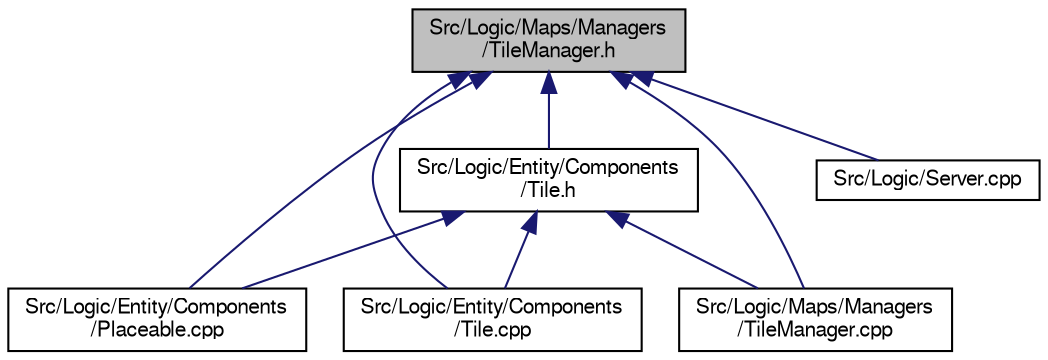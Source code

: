 digraph "Src/Logic/Maps/Managers/TileManager.h"
{
  edge [fontname="FreeSans",fontsize="10",labelfontname="FreeSans",labelfontsize="10"];
  node [fontname="FreeSans",fontsize="10",shape=record];
  Node1 [label="Src/Logic/Maps/Managers\l/TileManager.h",height=0.2,width=0.4,color="black", fillcolor="grey75", style="filled", fontcolor="black"];
  Node1 -> Node2 [dir="back",color="midnightblue",fontsize="10",style="solid",fontname="FreeSans"];
  Node2 [label="Src/Logic/Entity/Components\l/Placeable.cpp",height=0.2,width=0.4,color="black", fillcolor="white", style="filled",URL="$_placeable_8cpp_source.html"];
  Node1 -> Node3 [dir="back",color="midnightblue",fontsize="10",style="solid",fontname="FreeSans"];
  Node3 [label="Src/Logic/Entity/Components\l/Tile.h",height=0.2,width=0.4,color="black", fillcolor="white", style="filled",URL="$_tile_8h_source.html"];
  Node3 -> Node2 [dir="back",color="midnightblue",fontsize="10",style="solid",fontname="FreeSans"];
  Node3 -> Node4 [dir="back",color="midnightblue",fontsize="10",style="solid",fontname="FreeSans"];
  Node4 [label="Src/Logic/Entity/Components\l/Tile.cpp",height=0.2,width=0.4,color="black", fillcolor="white", style="filled",URL="$_tile_8cpp_source.html"];
  Node3 -> Node5 [dir="back",color="midnightblue",fontsize="10",style="solid",fontname="FreeSans"];
  Node5 [label="Src/Logic/Maps/Managers\l/TileManager.cpp",height=0.2,width=0.4,color="black", fillcolor="white", style="filled",URL="$_tile_manager_8cpp.html",tooltip="THIS IS A TEMPLATE OF AN EMPTY SINGLETON MANAGER, CONTAINING ONLY THE MANAGER INSTANCE AND ALL REQUIR..."];
  Node1 -> Node4 [dir="back",color="midnightblue",fontsize="10",style="solid",fontname="FreeSans"];
  Node1 -> Node5 [dir="back",color="midnightblue",fontsize="10",style="solid",fontname="FreeSans"];
  Node1 -> Node6 [dir="back",color="midnightblue",fontsize="10",style="solid",fontname="FreeSans"];
  Node6 [label="Src/Logic/Server.cpp",height=0.2,width=0.4,color="black", fillcolor="white", style="filled",URL="$_logic_2_server_8cpp_source.html"];
}
